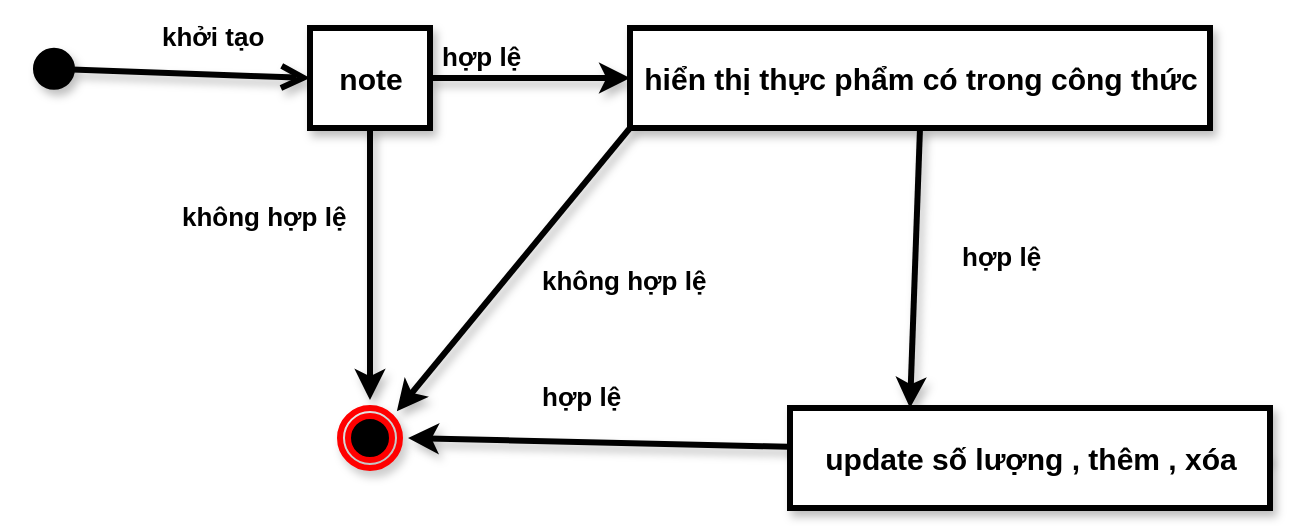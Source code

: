 <mxfile version="19.0.3" type="device"><diagram id="CCXrwb5Ws_k1OGK8HdKz" name="Trang-1"><mxGraphModel dx="1038" dy="649" grid="1" gridSize="10" guides="1" tooltips="1" connect="1" arrows="1" fold="1" page="1" pageScale="1" pageWidth="1100" pageHeight="850" math="0" shadow="0"><root><mxCell id="0"/><mxCell id="1" parent="0"/><mxCell id="rcydoyIHiDt5PrCFp3xG-2" value="" style="html=1;verticalAlign=bottom;startArrow=circle;startFill=1;endArrow=open;startSize=6;endSize=8;rounded=0;strokeWidth=3;shadow=1;entryX=0;entryY=0.5;entryDx=0;entryDy=0;" edge="1" parent="1" target="rcydoyIHiDt5PrCFp3xG-4"><mxGeometry width="80" relative="1" as="geometry"><mxPoint x="50" y="320" as="sourcePoint"/><mxPoint x="130" y="320" as="targetPoint"/></mxGeometry></mxCell><mxCell id="rcydoyIHiDt5PrCFp3xG-3" value="" style="ellipse;html=1;shape=endState;fillColor=#000000;strokeColor=#ff0000;strokeWidth=3;perimeterSpacing=4;shadow=1;fontSize=14;" vertex="1" parent="1"><mxGeometry x="205" y="490" width="30" height="30" as="geometry"/></mxCell><mxCell id="rcydoyIHiDt5PrCFp3xG-11" style="edgeStyle=none;rounded=0;orthogonalLoop=1;jettySize=auto;html=1;exitX=0.5;exitY=1;exitDx=0;exitDy=0;entryX=0.25;entryY=0;entryDx=0;entryDy=0;shadow=1;fontSize=15;strokeWidth=3;" edge="1" parent="1" source="rcydoyIHiDt5PrCFp3xG-45" target="rcydoyIHiDt5PrCFp3xG-8"><mxGeometry relative="1" as="geometry"/></mxCell><mxCell id="rcydoyIHiDt5PrCFp3xG-46" style="edgeStyle=none;rounded=0;orthogonalLoop=1;jettySize=auto;html=1;exitX=1;exitY=0.5;exitDx=0;exitDy=0;entryX=0;entryY=0.5;entryDx=0;entryDy=0;shadow=1;fontSize=14;strokeWidth=3;" edge="1" parent="1" source="rcydoyIHiDt5PrCFp3xG-4" target="rcydoyIHiDt5PrCFp3xG-45"><mxGeometry relative="1" as="geometry"/></mxCell><mxCell id="rcydoyIHiDt5PrCFp3xG-51" style="edgeStyle=none;rounded=0;orthogonalLoop=1;jettySize=auto;html=1;exitX=0.5;exitY=1;exitDx=0;exitDy=0;entryX=0.5;entryY=0;entryDx=0;entryDy=0;shadow=1;fontSize=14;strokeWidth=3;" edge="1" parent="1" source="rcydoyIHiDt5PrCFp3xG-4" target="rcydoyIHiDt5PrCFp3xG-3"><mxGeometry relative="1" as="geometry"/></mxCell><mxCell id="rcydoyIHiDt5PrCFp3xG-4" value="note" style="html=1;shadow=1;strokeWidth=3;fontStyle=1;fontSize=15;" vertex="1" parent="1"><mxGeometry x="190" y="300" width="60" height="50" as="geometry"/></mxCell><mxCell id="rcydoyIHiDt5PrCFp3xG-42" style="edgeStyle=none;rounded=0;orthogonalLoop=1;jettySize=auto;html=1;exitX=1;exitY=0.5;exitDx=0;exitDy=0;entryX=1;entryY=0.5;entryDx=0;entryDy=0;shadow=1;fontSize=14;strokeWidth=3;" edge="1" parent="1" source="rcydoyIHiDt5PrCFp3xG-8" target="rcydoyIHiDt5PrCFp3xG-3"><mxGeometry relative="1" as="geometry"/></mxCell><mxCell id="rcydoyIHiDt5PrCFp3xG-8" value="update số lượng , thêm , xóa" style="html=1;shadow=1;strokeWidth=3;fontStyle=1;fontSize=15;" vertex="1" parent="1"><mxGeometry x="430" y="490" width="240" height="50" as="geometry"/></mxCell><mxCell id="rcydoyIHiDt5PrCFp3xG-34" value="hợp lệ" style="text;strokeColor=none;fillColor=none;align=left;verticalAlign=top;spacingLeft=4;spacingRight=4;overflow=hidden;rotatable=0;points=[[0,0.5],[1,0.5]];portConstraint=eastwest;shadow=1;fontSize=13;fontStyle=1" vertex="1" parent="1"><mxGeometry x="250" y="300" width="130" height="26" as="geometry"/></mxCell><mxCell id="rcydoyIHiDt5PrCFp3xG-43" value="không hợp lệ" style="text;strokeColor=none;fillColor=none;align=left;verticalAlign=top;spacingLeft=4;spacingRight=4;overflow=hidden;rotatable=0;points=[[0,0.5],[1,0.5]];portConstraint=eastwest;shadow=1;fontSize=13;fontStyle=1" vertex="1" parent="1"><mxGeometry x="120" y="380" width="130" height="26" as="geometry"/></mxCell><mxCell id="rcydoyIHiDt5PrCFp3xG-44" value="khởi tạo" style="text;strokeColor=none;fillColor=none;align=left;verticalAlign=top;spacingLeft=4;spacingRight=4;overflow=hidden;rotatable=0;points=[[0,0.5],[1,0.5]];portConstraint=eastwest;shadow=1;fontSize=13;fontStyle=1" vertex="1" parent="1"><mxGeometry x="110" y="290" width="130" height="26" as="geometry"/></mxCell><mxCell id="rcydoyIHiDt5PrCFp3xG-50" style="edgeStyle=none;rounded=0;orthogonalLoop=1;jettySize=auto;html=1;exitX=0;exitY=1;exitDx=0;exitDy=0;entryX=1;entryY=0;entryDx=0;entryDy=0;shadow=1;fontSize=14;strokeWidth=3;" edge="1" parent="1" source="rcydoyIHiDt5PrCFp3xG-45" target="rcydoyIHiDt5PrCFp3xG-3"><mxGeometry relative="1" as="geometry"/></mxCell><mxCell id="rcydoyIHiDt5PrCFp3xG-45" value="hiển thị thực phẩm có trong công thức" style="html=1;shadow=1;strokeWidth=3;fontStyle=1;fontSize=15;" vertex="1" parent="1"><mxGeometry x="350" y="300" width="290" height="50" as="geometry"/></mxCell><mxCell id="rcydoyIHiDt5PrCFp3xG-47" value="hợp lệ" style="text;strokeColor=none;fillColor=none;align=left;verticalAlign=top;spacingLeft=4;spacingRight=4;overflow=hidden;rotatable=0;points=[[0,0.5],[1,0.5]];portConstraint=eastwest;shadow=1;fontSize=13;fontStyle=1" vertex="1" parent="1"><mxGeometry x="510" y="400" width="130" height="26" as="geometry"/></mxCell><mxCell id="rcydoyIHiDt5PrCFp3xG-49" value="hợp lệ" style="text;strokeColor=none;fillColor=none;align=left;verticalAlign=top;spacingLeft=4;spacingRight=4;overflow=hidden;rotatable=0;points=[[0,0.5],[1,0.5]];portConstraint=eastwest;shadow=1;fontSize=13;fontStyle=1" vertex="1" parent="1"><mxGeometry x="300" y="470" width="130" height="30" as="geometry"/></mxCell><mxCell id="rcydoyIHiDt5PrCFp3xG-52" value="không hợp lệ" style="text;strokeColor=none;fillColor=none;align=left;verticalAlign=top;spacingLeft=4;spacingRight=4;overflow=hidden;rotatable=0;points=[[0,0.5],[1,0.5]];portConstraint=eastwest;shadow=1;fontSize=13;fontStyle=1" vertex="1" parent="1"><mxGeometry x="300" y="412" width="130" height="26" as="geometry"/></mxCell></root></mxGraphModel></diagram></mxfile>